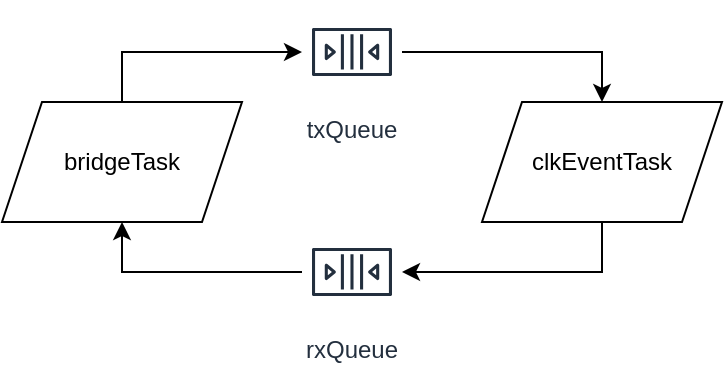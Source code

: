 <mxfile version="22.1.5" type="github">
  <diagram name="Page-1" id="sj20qpy9dUrBrJG6zrOo">
    <mxGraphModel dx="987" dy="559" grid="1" gridSize="10" guides="1" tooltips="1" connect="1" arrows="1" fold="1" page="1" pageScale="1" pageWidth="827" pageHeight="1169" math="0" shadow="0">
      <root>
        <mxCell id="0" />
        <mxCell id="1" parent="0" />
        <mxCell id="8OPEm1P3YLut7ZHr5c5U-1" value="bridgeTask" style="shape=parallelogram;perimeter=parallelogramPerimeter;whiteSpace=wrap;html=1;fixedSize=1;" vertex="1" parent="1">
          <mxGeometry x="280" y="280" width="120" height="60" as="geometry" />
        </mxCell>
        <mxCell id="8OPEm1P3YLut7ZHr5c5U-2" value="clkEventTask" style="shape=parallelogram;perimeter=parallelogramPerimeter;whiteSpace=wrap;html=1;fixedSize=1;" vertex="1" parent="1">
          <mxGeometry x="520" y="280" width="120" height="60" as="geometry" />
        </mxCell>
        <mxCell id="8OPEm1P3YLut7ZHr5c5U-15" style="edgeStyle=orthogonalEdgeStyle;rounded=0;orthogonalLoop=1;jettySize=auto;html=1;exitX=1;exitY=0.5;exitDx=0;exitDy=0;exitPerimeter=0;entryX=0.5;entryY=0;entryDx=0;entryDy=0;" edge="1" parent="1" source="8OPEm1P3YLut7ZHr5c5U-12" target="8OPEm1P3YLut7ZHr5c5U-2">
          <mxGeometry relative="1" as="geometry" />
        </mxCell>
        <mxCell id="8OPEm1P3YLut7ZHr5c5U-12" value="txQueue" style="sketch=0;outlineConnect=0;fontColor=#232F3E;gradientColor=none;strokeColor=#232F3E;fillColor=#ffffff;dashed=0;verticalLabelPosition=bottom;verticalAlign=top;align=center;fontSize=12;fontStyle=0;aspect=fixed;shape=mxgraph.aws4.resourceIcon;resIcon=mxgraph.aws4.queue;points=[[0,0.5,0,0,0],[1,0.5,0,0,0]];" vertex="1" parent="1">
          <mxGeometry x="430" y="230" width="50" height="50" as="geometry" />
        </mxCell>
        <mxCell id="8OPEm1P3YLut7ZHr5c5U-16" style="edgeStyle=orthogonalEdgeStyle;rounded=0;orthogonalLoop=1;jettySize=auto;html=1;exitX=0.5;exitY=0;exitDx=0;exitDy=0;entryX=0;entryY=0.5;entryDx=0;entryDy=0;entryPerimeter=0;" edge="1" parent="1" source="8OPEm1P3YLut7ZHr5c5U-1" target="8OPEm1P3YLut7ZHr5c5U-12">
          <mxGeometry relative="1" as="geometry" />
        </mxCell>
        <mxCell id="8OPEm1P3YLut7ZHr5c5U-19" style="edgeStyle=orthogonalEdgeStyle;rounded=0;orthogonalLoop=1;jettySize=auto;html=1;exitX=0;exitY=0.5;exitDx=0;exitDy=0;exitPerimeter=0;entryX=0.5;entryY=1;entryDx=0;entryDy=0;" edge="1" parent="1" source="8OPEm1P3YLut7ZHr5c5U-17" target="8OPEm1P3YLut7ZHr5c5U-1">
          <mxGeometry relative="1" as="geometry" />
        </mxCell>
        <mxCell id="8OPEm1P3YLut7ZHr5c5U-17" value="rxQueue" style="sketch=0;outlineConnect=0;fontColor=#232F3E;gradientColor=none;strokeColor=#232F3E;fillColor=#ffffff;dashed=0;verticalLabelPosition=bottom;verticalAlign=top;align=center;fontSize=12;fontStyle=0;aspect=fixed;shape=mxgraph.aws4.resourceIcon;resIcon=mxgraph.aws4.queue;points=[[0,0.5,0,0,0],[1,0.5,0,0,0]];" vertex="1" parent="1">
          <mxGeometry x="430" y="340" width="50" height="50" as="geometry" />
        </mxCell>
        <mxCell id="8OPEm1P3YLut7ZHr5c5U-18" style="edgeStyle=orthogonalEdgeStyle;rounded=0;orthogonalLoop=1;jettySize=auto;html=1;exitX=0.5;exitY=1;exitDx=0;exitDy=0;entryX=1;entryY=0.5;entryDx=0;entryDy=0;entryPerimeter=0;" edge="1" parent="1" source="8OPEm1P3YLut7ZHr5c5U-2" target="8OPEm1P3YLut7ZHr5c5U-17">
          <mxGeometry relative="1" as="geometry" />
        </mxCell>
      </root>
    </mxGraphModel>
  </diagram>
</mxfile>
